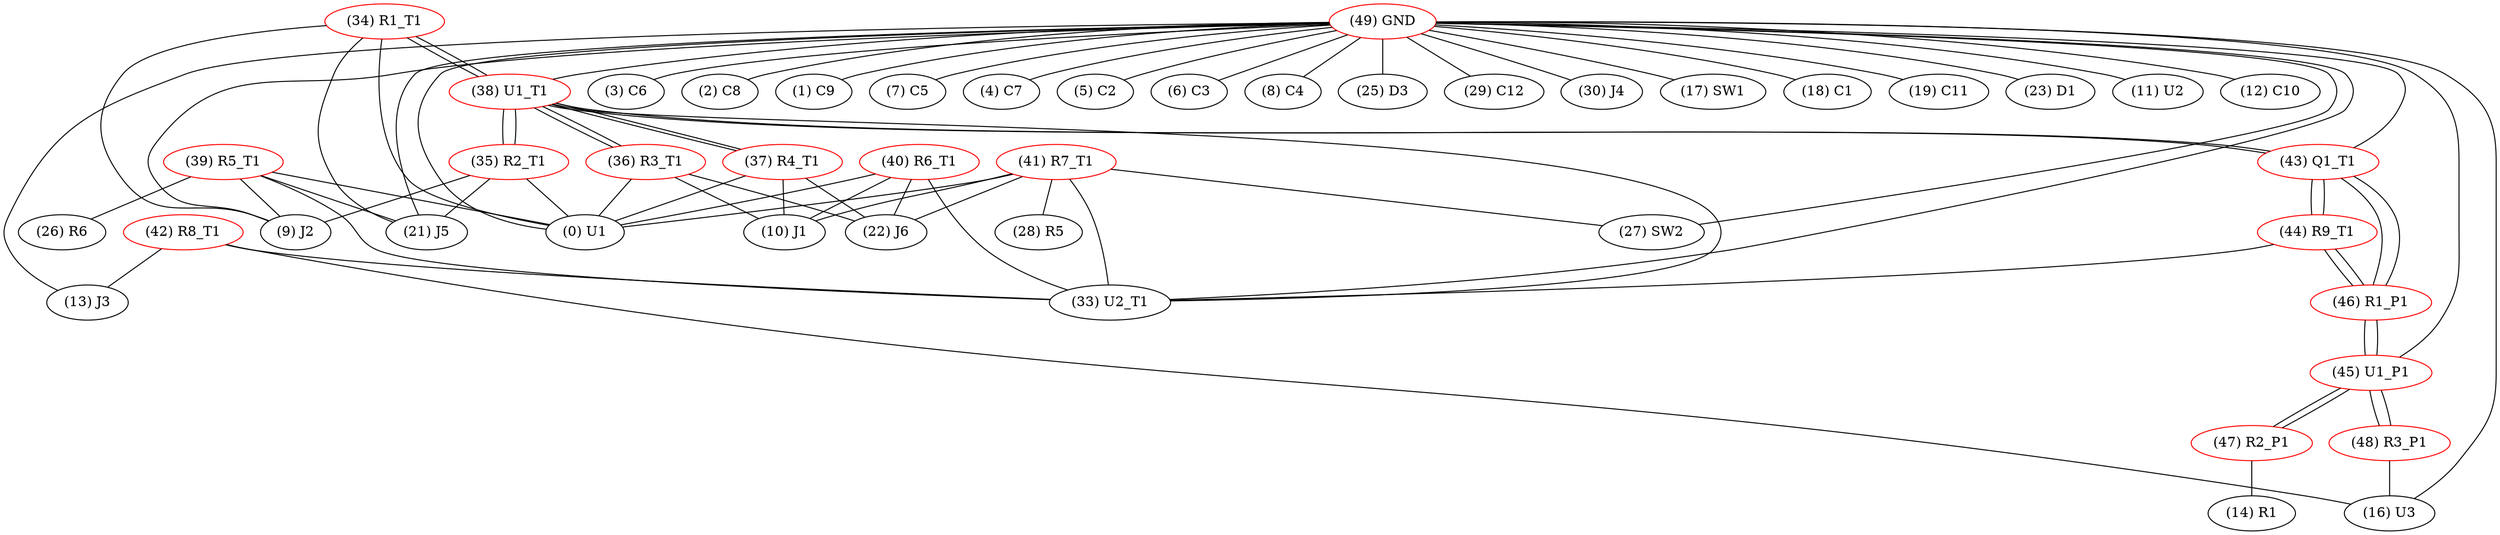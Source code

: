 graph {
	34 [label="(34) R1_T1" color=red]
	21 [label="(21) J5"]
	9 [label="(9) J2"]
	0 [label="(0) U1"]
	38 [label="(38) U1_T1"]
	35 [label="(35) R2_T1" color=red]
	9 [label="(9) J2"]
	0 [label="(0) U1"]
	21 [label="(21) J5"]
	38 [label="(38) U1_T1"]
	36 [label="(36) R3_T1" color=red]
	22 [label="(22) J6"]
	0 [label="(0) U1"]
	10 [label="(10) J1"]
	38 [label="(38) U1_T1"]
	37 [label="(37) R4_T1" color=red]
	0 [label="(0) U1"]
	22 [label="(22) J6"]
	10 [label="(10) J1"]
	38 [label="(38) U1_T1"]
	38 [label="(38) U1_T1" color=red]
	33 [label="(33) U2_T1"]
	36 [label="(36) R3_T1"]
	35 [label="(35) R2_T1"]
	34 [label="(34) R1_T1"]
	43 [label="(43) Q1_T1"]
	37 [label="(37) R4_T1"]
	39 [label="(39) R5_T1" color=red]
	9 [label="(9) J2"]
	0 [label="(0) U1"]
	21 [label="(21) J5"]
	26 [label="(26) R6"]
	33 [label="(33) U2_T1"]
	40 [label="(40) R6_T1" color=red]
	0 [label="(0) U1"]
	22 [label="(22) J6"]
	10 [label="(10) J1"]
	33 [label="(33) U2_T1"]
	41 [label="(41) R7_T1" color=red]
	10 [label="(10) J1"]
	28 [label="(28) R5"]
	0 [label="(0) U1"]
	22 [label="(22) J6"]
	27 [label="(27) SW2"]
	33 [label="(33) U2_T1"]
	42 [label="(42) R8_T1" color=red]
	13 [label="(13) J3"]
	16 [label="(16) U3"]
	33 [label="(33) U2_T1"]
	43 [label="(43) Q1_T1" color=red]
	38 [label="(38) U1_T1"]
	46 [label="(46) R1_P1"]
	44 [label="(44) R9_T1"]
	44 [label="(44) R9_T1" color=red]
	33 [label="(33) U2_T1"]
	46 [label="(46) R1_P1"]
	43 [label="(43) Q1_T1"]
	45 [label="(45) U1_P1" color=red]
	48 [label="(48) R3_P1"]
	47 [label="(47) R2_P1"]
	46 [label="(46) R1_P1"]
	46 [label="(46) R1_P1" color=red]
	44 [label="(44) R9_T1"]
	43 [label="(43) Q1_T1"]
	45 [label="(45) U1_P1"]
	47 [label="(47) R2_P1" color=red]
	14 [label="(14) R1"]
	45 [label="(45) U1_P1"]
	48 [label="(48) R3_P1" color=red]
	16 [label="(16) U3"]
	45 [label="(45) U1_P1"]
	49 [label="(49) GND" color=red]
	3 [label="(3) C6"]
	2 [label="(2) C8"]
	1 [label="(1) C9"]
	21 [label="(21) J5"]
	7 [label="(7) C5"]
	0 [label="(0) U1"]
	4 [label="(4) C7"]
	5 [label="(5) C2"]
	6 [label="(6) C3"]
	8 [label="(8) C4"]
	25 [label="(25) D3"]
	29 [label="(29) C12"]
	30 [label="(30) J4"]
	17 [label="(17) SW1"]
	18 [label="(18) C1"]
	19 [label="(19) C11"]
	9 [label="(9) J2"]
	27 [label="(27) SW2"]
	23 [label="(23) D1"]
	13 [label="(13) J3"]
	11 [label="(11) U2"]
	16 [label="(16) U3"]
	12 [label="(12) C10"]
	38 [label="(38) U1_T1"]
	33 [label="(33) U2_T1"]
	43 [label="(43) Q1_T1"]
	45 [label="(45) U1_P1"]
	34 -- 21
	34 -- 9
	34 -- 0
	34 -- 38
	35 -- 9
	35 -- 0
	35 -- 21
	35 -- 38
	36 -- 22
	36 -- 0
	36 -- 10
	36 -- 38
	37 -- 0
	37 -- 22
	37 -- 10
	37 -- 38
	38 -- 33
	38 -- 36
	38 -- 35
	38 -- 34
	38 -- 43
	38 -- 37
	39 -- 9
	39 -- 0
	39 -- 21
	39 -- 26
	39 -- 33
	40 -- 0
	40 -- 22
	40 -- 10
	40 -- 33
	41 -- 10
	41 -- 28
	41 -- 0
	41 -- 22
	41 -- 27
	41 -- 33
	42 -- 13
	42 -- 16
	42 -- 33
	43 -- 38
	43 -- 46
	43 -- 44
	44 -- 33
	44 -- 46
	44 -- 43
	45 -- 48
	45 -- 47
	45 -- 46
	46 -- 44
	46 -- 43
	46 -- 45
	47 -- 14
	47 -- 45
	48 -- 16
	48 -- 45
	49 -- 3
	49 -- 2
	49 -- 1
	49 -- 21
	49 -- 7
	49 -- 0
	49 -- 4
	49 -- 5
	49 -- 6
	49 -- 8
	49 -- 25
	49 -- 29
	49 -- 30
	49 -- 17
	49 -- 18
	49 -- 19
	49 -- 9
	49 -- 27
	49 -- 23
	49 -- 13
	49 -- 11
	49 -- 16
	49 -- 12
	49 -- 38
	49 -- 33
	49 -- 43
	49 -- 45
}